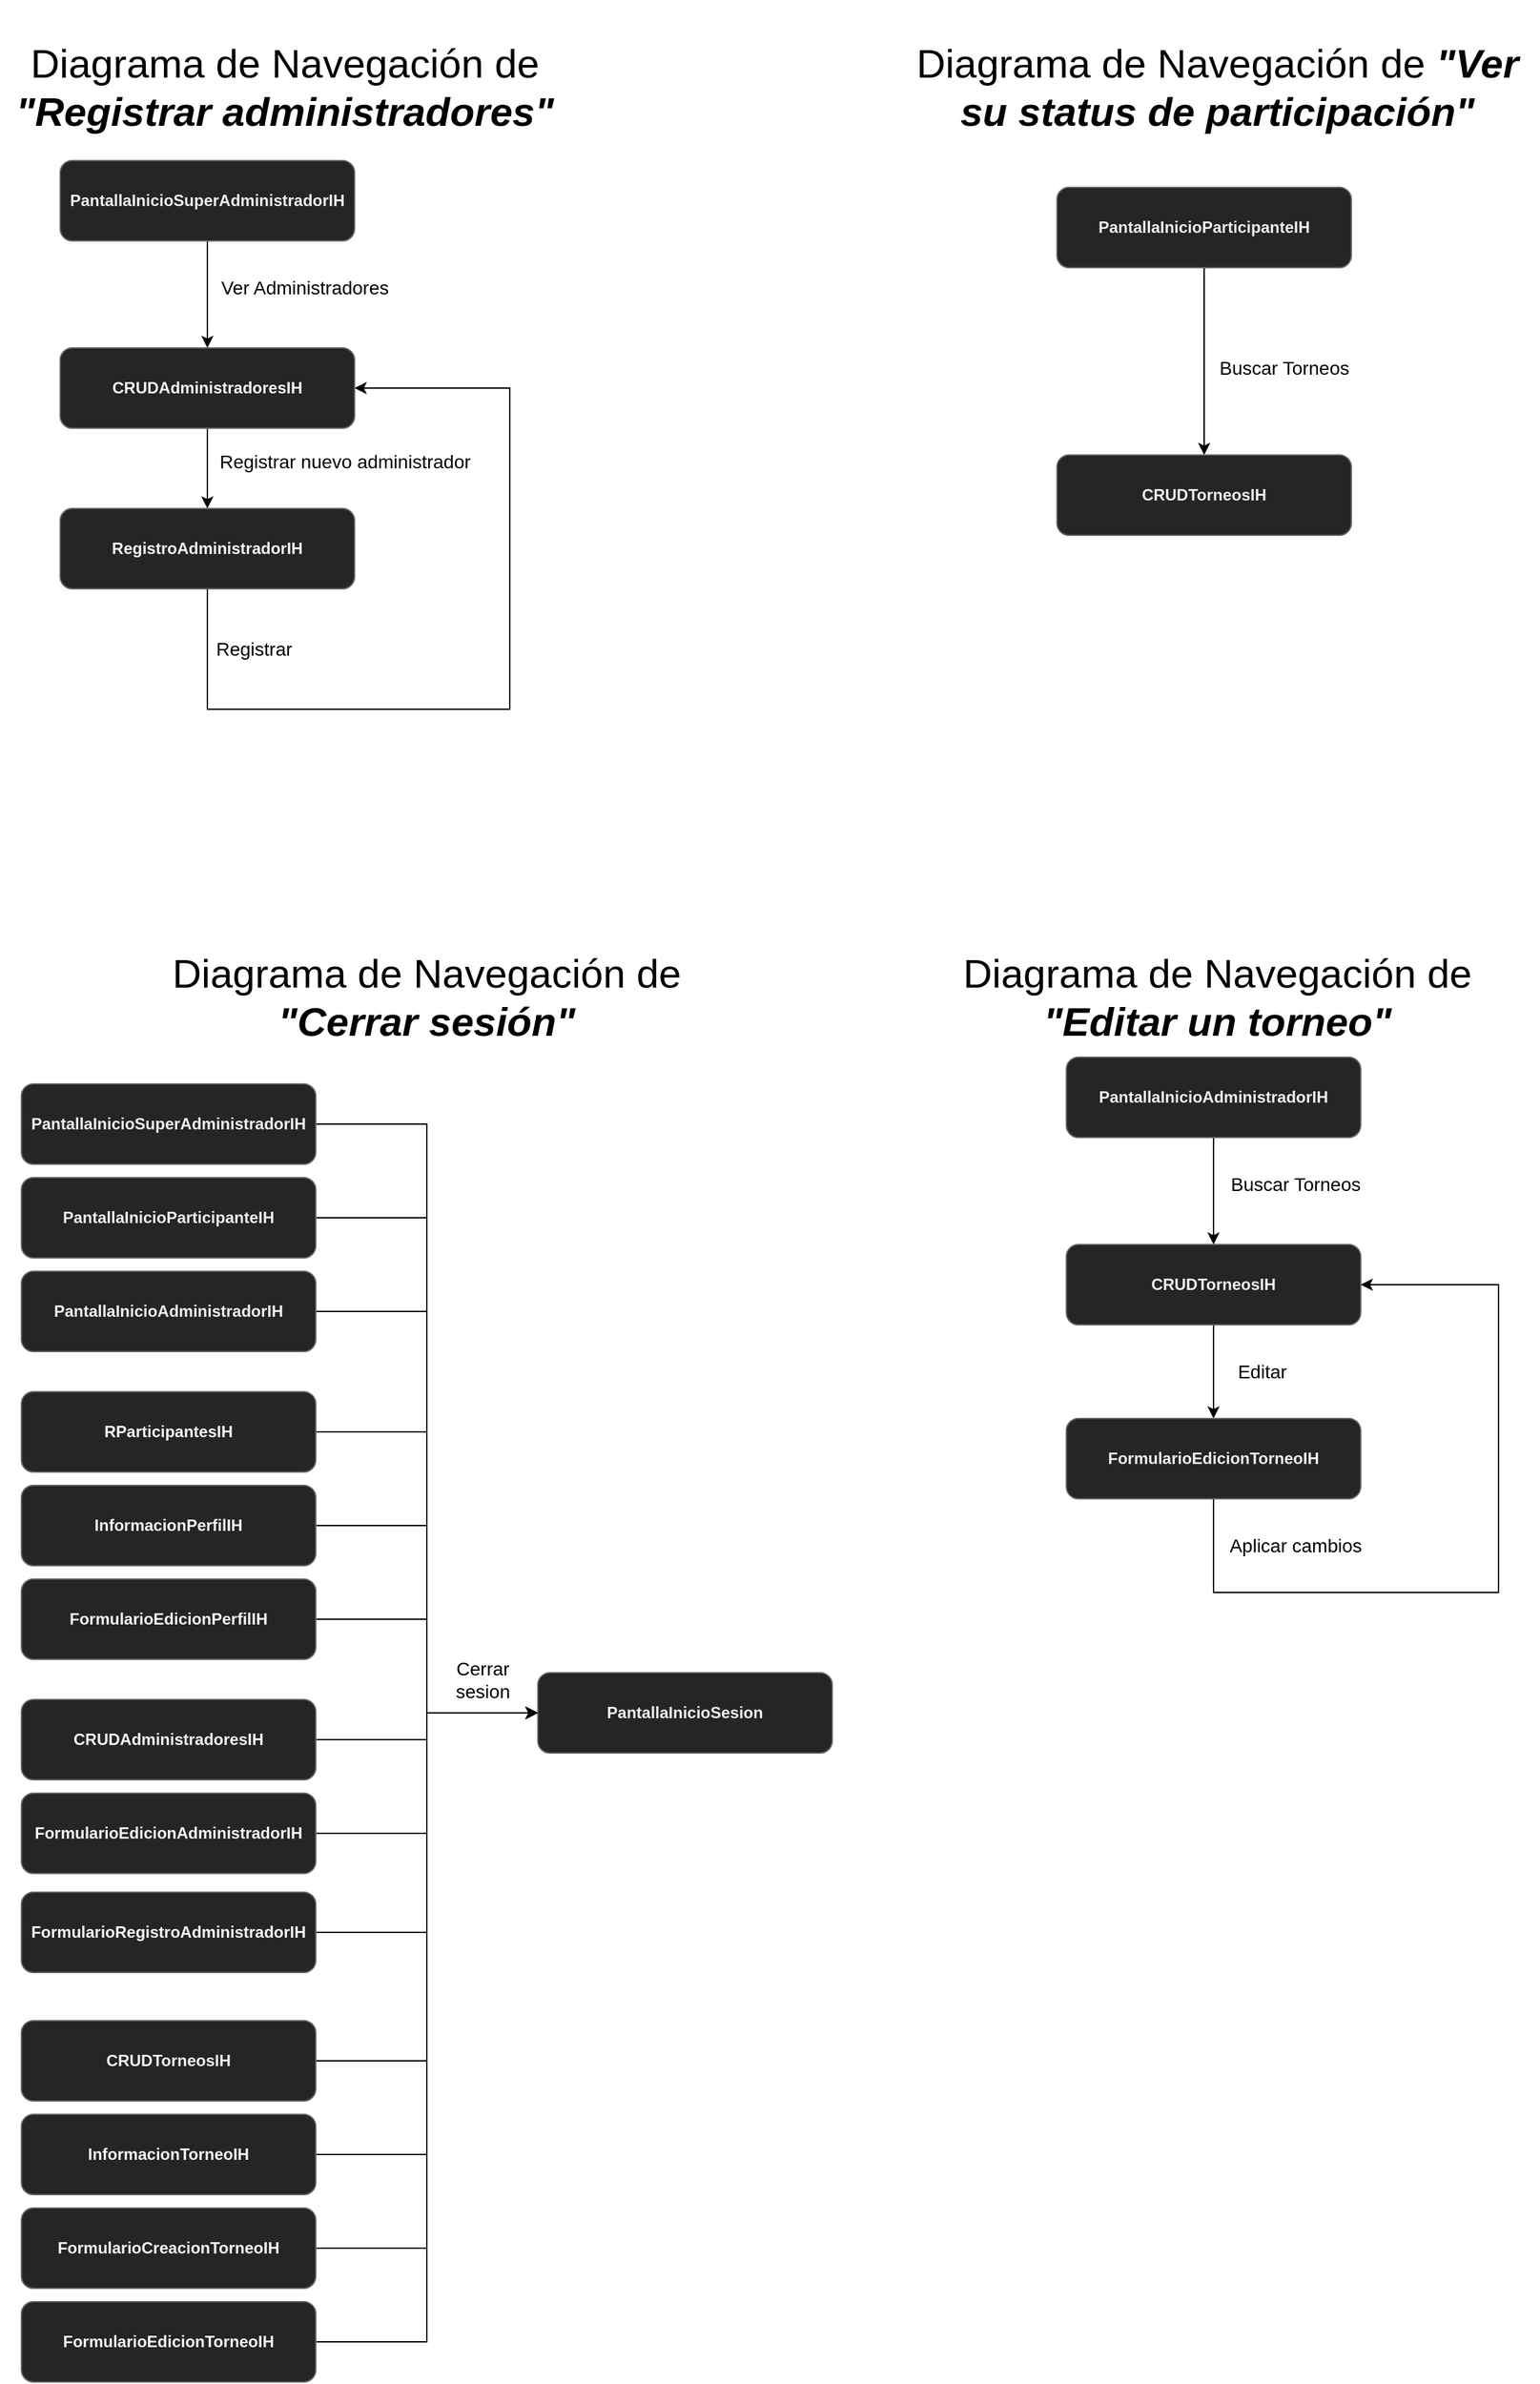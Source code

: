 <mxfile version="22.0.5" type="google">
  <diagram name="Página-1" id="HYWpl91gr8c56R6K4XXr">
    <mxGraphModel grid="1" page="1" gridSize="10" guides="1" tooltips="1" connect="1" arrows="1" fold="1" pageScale="1" pageWidth="827" pageHeight="1169" math="0" shadow="0">
      <root>
        <mxCell id="0" />
        <mxCell id="1" parent="0" />
        <mxCell id="dt1I-XlJXdGVsHYN4rN1-1" value="&lt;font style=&quot;font-size: 30px;&quot;&gt;Diagrama de Navegación de &lt;b&gt;&lt;i&gt;&quot;Registrar administradores&quot;&lt;/i&gt;&lt;/b&gt;&lt;/font&gt;" style="text;html=1;strokeColor=none;fillColor=none;align=center;verticalAlign=middle;whiteSpace=wrap;rounded=0;" vertex="1" parent="1">
          <mxGeometry y="-60" width="426" height="130" as="geometry" />
        </mxCell>
        <mxCell id="zDSkxdUbAERMSYiX7oQX-3" style="edgeStyle=orthogonalEdgeStyle;rounded=0;orthogonalLoop=1;jettySize=auto;html=1;exitX=0.5;exitY=1;exitDx=0;exitDy=0;entryX=0.5;entryY=0;entryDx=0;entryDy=0;" edge="1" parent="1" source="zDSkxdUbAERMSYiX7oQX-1" target="zDSkxdUbAERMSYiX7oQX-2">
          <mxGeometry relative="1" as="geometry" />
        </mxCell>
        <mxCell id="zDSkxdUbAERMSYiX7oQX-1" value="&lt;font color=&quot;#f0f0f0&quot;&gt;&lt;b&gt;PantallaInicioSuperAdministradorIH&lt;/b&gt;&lt;/font&gt;" style="rounded=1;whiteSpace=wrap;html=1;fillColor=#252525;fontColor=#333333;strokeColor=#666666;" vertex="1" parent="1">
          <mxGeometry x="45" y="60" width="220" height="60" as="geometry" />
        </mxCell>
        <mxCell id="zDSkxdUbAERMSYiX7oQX-6" style="edgeStyle=orthogonalEdgeStyle;rounded=0;orthogonalLoop=1;jettySize=auto;html=1;exitX=0.5;exitY=1;exitDx=0;exitDy=0;entryX=0.5;entryY=0;entryDx=0;entryDy=0;" edge="1" parent="1" source="zDSkxdUbAERMSYiX7oQX-2" target="zDSkxdUbAERMSYiX7oQX-5">
          <mxGeometry relative="1" as="geometry" />
        </mxCell>
        <mxCell id="zDSkxdUbAERMSYiX7oQX-2" value="&lt;font color=&quot;#f7f7f7&quot;&gt;&lt;b&gt;CRUDAdministradoresIH&lt;/b&gt;&lt;/font&gt;" style="rounded=1;whiteSpace=wrap;html=1;fillColor=#252525;fontColor=#333333;strokeColor=#666666;" vertex="1" parent="1">
          <mxGeometry x="45" y="200" width="220" height="60" as="geometry" />
        </mxCell>
        <mxCell id="zDSkxdUbAERMSYiX7oQX-4" value="&lt;font style=&quot;font-size: 14px;&quot;&gt;Ver Administradores&lt;/font&gt;" style="text;html=1;strokeColor=none;fillColor=none;align=center;verticalAlign=middle;whiteSpace=wrap;rounded=0;" vertex="1" parent="1">
          <mxGeometry x="155" y="140" width="146" height="30" as="geometry" />
        </mxCell>
        <mxCell id="zDSkxdUbAERMSYiX7oQX-8" style="edgeStyle=orthogonalEdgeStyle;rounded=0;orthogonalLoop=1;jettySize=auto;html=1;exitX=0.5;exitY=1;exitDx=0;exitDy=0;entryX=1;entryY=0.5;entryDx=0;entryDy=0;" edge="1" parent="1" source="zDSkxdUbAERMSYiX7oQX-5" target="zDSkxdUbAERMSYiX7oQX-2">
          <mxGeometry relative="1" as="geometry">
            <Array as="points">
              <mxPoint x="155" y="470" />
              <mxPoint x="381" y="470" />
              <mxPoint x="381" y="230" />
            </Array>
          </mxGeometry>
        </mxCell>
        <mxCell id="zDSkxdUbAERMSYiX7oQX-5" value="&lt;font color=&quot;#f7f7f7&quot;&gt;&lt;b&gt;RegistroAdministradorIH&lt;/b&gt;&lt;/font&gt;" style="rounded=1;whiteSpace=wrap;html=1;fillColor=#252525;fontColor=#333333;strokeColor=#666666;" vertex="1" parent="1">
          <mxGeometry x="45" y="320" width="220" height="60" as="geometry" />
        </mxCell>
        <mxCell id="zDSkxdUbAERMSYiX7oQX-7" value="&lt;font style=&quot;font-size: 14px;&quot;&gt;Registrar nuevo administrador&lt;/font&gt;" style="text;html=1;strokeColor=none;fillColor=none;align=center;verticalAlign=middle;whiteSpace=wrap;rounded=0;" vertex="1" parent="1">
          <mxGeometry x="155" y="270" width="206" height="30" as="geometry" />
        </mxCell>
        <mxCell id="zDSkxdUbAERMSYiX7oQX-9" value="&lt;font style=&quot;font-size: 14px;&quot;&gt;Registrar&lt;/font&gt;" style="text;html=1;strokeColor=none;fillColor=none;align=center;verticalAlign=middle;whiteSpace=wrap;rounded=0;" vertex="1" parent="1">
          <mxGeometry x="155" y="410" width="70" height="30" as="geometry" />
        </mxCell>
        <mxCell id="zDSkxdUbAERMSYiX7oQX-10" value="&lt;font style=&quot;font-size: 30px;&quot;&gt;Diagrama de Navegación de &lt;b&gt;&lt;i&gt;&quot;Cerrar sesión&quot;&lt;/i&gt;&lt;/b&gt;&lt;/font&gt;" style="text;html=1;strokeColor=none;fillColor=none;align=center;verticalAlign=middle;whiteSpace=wrap;rounded=0;" vertex="1" parent="1">
          <mxGeometry x="106" y="620" width="426" height="130" as="geometry" />
        </mxCell>
        <mxCell id="zDSkxdUbAERMSYiX7oQX-12" value="&lt;font color=&quot;#f0f0f0&quot;&gt;&lt;b&gt;PantallaInicioSesion&lt;br&gt;&lt;/b&gt;&lt;/font&gt;" style="rounded=1;whiteSpace=wrap;html=1;fillColor=#252525;fontColor=#333333;strokeColor=#666666;" vertex="1" parent="1">
          <mxGeometry x="402" y="1190" width="220" height="60" as="geometry" />
        </mxCell>
        <mxCell id="zDSkxdUbAERMSYiX7oQX-20" value="&lt;font style=&quot;font-size: 30px;&quot;&gt;Diagrama de Navegación de &lt;b&gt;&lt;i&gt;&quot;Ver su status de participación&quot;&lt;/i&gt;&lt;/b&gt;&lt;/font&gt;" style="text;html=1;strokeColor=none;fillColor=none;align=center;verticalAlign=middle;whiteSpace=wrap;rounded=0;" vertex="1" parent="1">
          <mxGeometry x="670" y="-60" width="480" height="130" as="geometry" />
        </mxCell>
        <mxCell id="zDSkxdUbAERMSYiX7oQX-64" style="edgeStyle=orthogonalEdgeStyle;rounded=0;orthogonalLoop=1;jettySize=auto;html=1;exitX=0.5;exitY=1;exitDx=0;exitDy=0;entryX=0.5;entryY=0;entryDx=0;entryDy=0;" edge="1" parent="1" source="zDSkxdUbAERMSYiX7oQX-22" target="zDSkxdUbAERMSYiX7oQX-24">
          <mxGeometry relative="1" as="geometry" />
        </mxCell>
        <mxCell id="zDSkxdUbAERMSYiX7oQX-22" value="&lt;font color=&quot;#f0f0f0&quot;&gt;&lt;b&gt;PantallaInicioParticipanteIH&lt;/b&gt;&lt;/font&gt;" style="rounded=1;whiteSpace=wrap;html=1;fillColor=#252525;fontColor=#333333;strokeColor=#666666;" vertex="1" parent="1">
          <mxGeometry x="790" y="80" width="220" height="60" as="geometry" />
        </mxCell>
        <mxCell id="zDSkxdUbAERMSYiX7oQX-23" value="&lt;font style=&quot;font-size: 14px;&quot;&gt;Buscar Torneos&lt;br&gt;&lt;/font&gt;" style="text;html=1;strokeColor=none;fillColor=none;align=center;verticalAlign=middle;whiteSpace=wrap;rounded=0;" vertex="1" parent="1">
          <mxGeometry x="900" y="200" width="120" height="30" as="geometry" />
        </mxCell>
        <mxCell id="zDSkxdUbAERMSYiX7oQX-24" value="&lt;font color=&quot;#f0f0f0&quot;&gt;&lt;b&gt;CRUDTorneosIH&lt;br&gt;&lt;/b&gt;&lt;/font&gt;" style="rounded=1;whiteSpace=wrap;html=1;fillColor=#252525;fontColor=#333333;strokeColor=#666666;" vertex="1" parent="1">
          <mxGeometry x="790" y="280" width="220" height="60" as="geometry" />
        </mxCell>
        <mxCell id="zDSkxdUbAERMSYiX7oQX-51" style="edgeStyle=orthogonalEdgeStyle;rounded=0;orthogonalLoop=1;jettySize=auto;html=1;exitX=1;exitY=0.5;exitDx=0;exitDy=0;entryX=0;entryY=0.5;entryDx=0;entryDy=0;" edge="1" parent="1" source="zDSkxdUbAERMSYiX7oQX-30" target="zDSkxdUbAERMSYiX7oQX-12">
          <mxGeometry relative="1" as="geometry" />
        </mxCell>
        <mxCell id="zDSkxdUbAERMSYiX7oQX-30" value="&lt;font color=&quot;#f7f7f7&quot;&gt;&lt;b&gt;CRUDAdministradoresIH&lt;/b&gt;&lt;/font&gt;" style="rounded=1;whiteSpace=wrap;html=1;fillColor=#252525;fontColor=#333333;strokeColor=#666666;" vertex="1" parent="1">
          <mxGeometry x="16" y="1210" width="220" height="60" as="geometry" />
        </mxCell>
        <mxCell id="zDSkxdUbAERMSYiX7oQX-32" style="edgeStyle=orthogonalEdgeStyle;rounded=0;orthogonalLoop=1;jettySize=auto;html=1;exitX=1;exitY=0.5;exitDx=0;exitDy=0;entryX=0;entryY=0.5;entryDx=0;entryDy=0;" edge="1" parent="1" source="zDSkxdUbAERMSYiX7oQX-31" target="zDSkxdUbAERMSYiX7oQX-12">
          <mxGeometry relative="1" as="geometry" />
        </mxCell>
        <mxCell id="zDSkxdUbAERMSYiX7oQX-31" value="&lt;font color=&quot;#f0f0f0&quot;&gt;&lt;b&gt;PantallaInicioSuperAdministradorIH&lt;/b&gt;&lt;/font&gt;" style="rounded=1;whiteSpace=wrap;html=1;fillColor=#252525;fontColor=#333333;strokeColor=#666666;" vertex="1" parent="1">
          <mxGeometry x="16" y="750" width="220" height="60" as="geometry" />
        </mxCell>
        <mxCell id="zDSkxdUbAERMSYiX7oQX-35" style="edgeStyle=orthogonalEdgeStyle;rounded=0;orthogonalLoop=1;jettySize=auto;html=1;exitX=1;exitY=0.5;exitDx=0;exitDy=0;entryX=0;entryY=0.5;entryDx=0;entryDy=0;" edge="1" parent="1" source="zDSkxdUbAERMSYiX7oQX-33" target="zDSkxdUbAERMSYiX7oQX-12">
          <mxGeometry relative="1" as="geometry" />
        </mxCell>
        <mxCell id="zDSkxdUbAERMSYiX7oQX-33" value="&lt;font color=&quot;#f0f0f0&quot;&gt;&lt;b&gt;PantallaInicioParticipanteIH&lt;/b&gt;&lt;/font&gt;" style="rounded=1;whiteSpace=wrap;html=1;fillColor=#252525;fontColor=#333333;strokeColor=#666666;" vertex="1" parent="1">
          <mxGeometry x="16" y="820" width="220" height="60" as="geometry" />
        </mxCell>
        <mxCell id="zDSkxdUbAERMSYiX7oQX-36" style="edgeStyle=orthogonalEdgeStyle;rounded=0;orthogonalLoop=1;jettySize=auto;html=1;exitX=1;exitY=0.5;exitDx=0;exitDy=0;entryX=0;entryY=0.5;entryDx=0;entryDy=0;" edge="1" parent="1" source="zDSkxdUbAERMSYiX7oQX-34" target="zDSkxdUbAERMSYiX7oQX-12">
          <mxGeometry relative="1" as="geometry">
            <mxPoint x="536" y="830" as="targetPoint" />
          </mxGeometry>
        </mxCell>
        <mxCell id="zDSkxdUbAERMSYiX7oQX-34" value="&lt;font color=&quot;#f0f0f0&quot;&gt;&lt;b&gt;PantallaInicioAdministradorIH&lt;/b&gt;&lt;/font&gt;" style="rounded=1;whiteSpace=wrap;html=1;fillColor=#252525;fontColor=#333333;strokeColor=#666666;" vertex="1" parent="1">
          <mxGeometry x="16" y="890" width="220" height="60" as="geometry" />
        </mxCell>
        <mxCell id="zDSkxdUbAERMSYiX7oQX-56" style="edgeStyle=orthogonalEdgeStyle;rounded=0;orthogonalLoop=1;jettySize=auto;html=1;exitX=1;exitY=0.5;exitDx=0;exitDy=0;entryX=0;entryY=0.5;entryDx=0;entryDy=0;" edge="1" parent="1" source="zDSkxdUbAERMSYiX7oQX-38" target="zDSkxdUbAERMSYiX7oQX-12">
          <mxGeometry relative="1" as="geometry" />
        </mxCell>
        <mxCell id="zDSkxdUbAERMSYiX7oQX-38" value="&lt;font color=&quot;#f0f0f0&quot;&gt;&lt;b&gt;CRUDTorneosIH&lt;br&gt;&lt;/b&gt;&lt;/font&gt;" style="rounded=1;whiteSpace=wrap;html=1;fillColor=#252525;fontColor=#333333;strokeColor=#666666;" vertex="1" parent="1">
          <mxGeometry x="16" y="1450" width="220" height="60" as="geometry" />
        </mxCell>
        <mxCell id="zDSkxdUbAERMSYiX7oQX-52" style="edgeStyle=orthogonalEdgeStyle;rounded=0;orthogonalLoop=1;jettySize=auto;html=1;exitX=1;exitY=0.5;exitDx=0;exitDy=0;entryX=0;entryY=0.5;entryDx=0;entryDy=0;" edge="1" parent="1" source="zDSkxdUbAERMSYiX7oQX-39" target="zDSkxdUbAERMSYiX7oQX-12">
          <mxGeometry relative="1" as="geometry">
            <mxPoint x="1056" y="1450" as="targetPoint" />
          </mxGeometry>
        </mxCell>
        <mxCell id="zDSkxdUbAERMSYiX7oQX-39" value="&lt;font color=&quot;#f7f7f7&quot;&gt;&lt;b&gt;FormularioEdicionAdministradorIH&lt;br&gt;&lt;/b&gt;&lt;/font&gt;" style="rounded=1;whiteSpace=wrap;html=1;fillColor=#252525;fontColor=#333333;strokeColor=#666666;" vertex="1" parent="1">
          <mxGeometry x="16" y="1280" width="220" height="60" as="geometry" />
        </mxCell>
        <mxCell id="zDSkxdUbAERMSYiX7oQX-49" style="edgeStyle=orthogonalEdgeStyle;rounded=0;orthogonalLoop=1;jettySize=auto;html=1;exitX=1;exitY=0.5;exitDx=0;exitDy=0;entryX=0;entryY=0.5;entryDx=0;entryDy=0;" edge="1" parent="1" source="zDSkxdUbAERMSYiX7oQX-40" target="zDSkxdUbAERMSYiX7oQX-12">
          <mxGeometry relative="1" as="geometry">
            <mxPoint x="1076" y="1020" as="targetPoint" />
          </mxGeometry>
        </mxCell>
        <mxCell id="zDSkxdUbAERMSYiX7oQX-40" value="&lt;font color=&quot;#f7f7f7&quot;&gt;&lt;b&gt;InformacionPerfilIH&lt;br&gt;&lt;/b&gt;&lt;/font&gt;" style="rounded=1;whiteSpace=wrap;html=1;fillColor=#252525;fontColor=#333333;strokeColor=#666666;" vertex="1" parent="1">
          <mxGeometry x="16" y="1050" width="220" height="60" as="geometry" />
        </mxCell>
        <mxCell id="zDSkxdUbAERMSYiX7oQX-48" style="edgeStyle=orthogonalEdgeStyle;rounded=0;orthogonalLoop=1;jettySize=auto;html=1;exitX=1;exitY=0.5;exitDx=0;exitDy=0;entryX=0;entryY=0.5;entryDx=0;entryDy=0;" edge="1" parent="1" source="zDSkxdUbAERMSYiX7oQX-41" target="zDSkxdUbAERMSYiX7oQX-12">
          <mxGeometry relative="1" as="geometry" />
        </mxCell>
        <mxCell id="zDSkxdUbAERMSYiX7oQX-41" value="&lt;font color=&quot;#f7f7f7&quot;&gt;&lt;b&gt;RParticipantesIH&lt;/b&gt;&lt;/font&gt;" style="rounded=1;whiteSpace=wrap;html=1;fillColor=#252525;fontColor=#333333;strokeColor=#666666;" vertex="1" parent="1">
          <mxGeometry x="16" y="980" width="220" height="60" as="geometry" />
        </mxCell>
        <mxCell id="zDSkxdUbAERMSYiX7oQX-55" style="edgeStyle=orthogonalEdgeStyle;rounded=0;orthogonalLoop=1;jettySize=auto;html=1;exitX=1;exitY=0.5;exitDx=0;exitDy=0;entryX=0;entryY=0.5;entryDx=0;entryDy=0;" edge="1" parent="1" source="zDSkxdUbAERMSYiX7oQX-42" target="zDSkxdUbAERMSYiX7oQX-12">
          <mxGeometry relative="1" as="geometry">
            <mxPoint x="1046" y="1490" as="targetPoint" />
          </mxGeometry>
        </mxCell>
        <mxCell id="zDSkxdUbAERMSYiX7oQX-42" value="&lt;font color=&quot;#f7f7f7&quot;&gt;&lt;b&gt;FormularioCreacionTorneoIH&lt;br&gt;&lt;/b&gt;&lt;/font&gt;" style="rounded=1;whiteSpace=wrap;html=1;fillColor=#252525;fontColor=#333333;strokeColor=#666666;" vertex="1" parent="1">
          <mxGeometry x="16" y="1590" width="220" height="60" as="geometry" />
        </mxCell>
        <mxCell id="zDSkxdUbAERMSYiX7oQX-50" style="edgeStyle=orthogonalEdgeStyle;rounded=0;orthogonalLoop=1;jettySize=auto;html=1;exitX=1;exitY=0.5;exitDx=0;exitDy=0;entryX=0;entryY=0.5;entryDx=0;entryDy=0;" edge="1" parent="1" source="zDSkxdUbAERMSYiX7oQX-43" target="zDSkxdUbAERMSYiX7oQX-12">
          <mxGeometry relative="1" as="geometry" />
        </mxCell>
        <mxCell id="zDSkxdUbAERMSYiX7oQX-43" value="&lt;font color=&quot;#f7f7f7&quot;&gt;&lt;b&gt;FormularioEdicionPerfilIH&lt;br&gt;&lt;/b&gt;&lt;/font&gt;" style="rounded=1;whiteSpace=wrap;html=1;fillColor=#252525;fontColor=#333333;strokeColor=#666666;" vertex="1" parent="1">
          <mxGeometry x="16" y="1120" width="220" height="60" as="geometry" />
        </mxCell>
        <mxCell id="zDSkxdUbAERMSYiX7oQX-53" style="edgeStyle=orthogonalEdgeStyle;rounded=0;orthogonalLoop=1;jettySize=auto;html=1;exitX=1;exitY=0.5;exitDx=0;exitDy=0;entryX=0;entryY=0.5;entryDx=0;entryDy=0;" edge="1" parent="1" source="zDSkxdUbAERMSYiX7oQX-44" target="zDSkxdUbAERMSYiX7oQX-12">
          <mxGeometry relative="1" as="geometry" />
        </mxCell>
        <mxCell id="zDSkxdUbAERMSYiX7oQX-44" value="&lt;font color=&quot;#f7f7f7&quot;&gt;&lt;b&gt;FormularioRegistroAdministradorIH&lt;br&gt;&lt;/b&gt;&lt;/font&gt;" style="rounded=1;whiteSpace=wrap;html=1;fillColor=#252525;fontColor=#333333;strokeColor=#666666;" vertex="1" parent="1">
          <mxGeometry x="16" y="1354" width="220" height="60" as="geometry" />
        </mxCell>
        <mxCell id="zDSkxdUbAERMSYiX7oQX-54" style="edgeStyle=orthogonalEdgeStyle;rounded=0;orthogonalLoop=1;jettySize=auto;html=1;exitX=1;exitY=0.5;exitDx=0;exitDy=0;entryX=0;entryY=0.5;entryDx=0;entryDy=0;" edge="1" parent="1" source="zDSkxdUbAERMSYiX7oQX-45" target="zDSkxdUbAERMSYiX7oQX-12">
          <mxGeometry relative="1" as="geometry" />
        </mxCell>
        <mxCell id="zDSkxdUbAERMSYiX7oQX-45" value="&lt;font color=&quot;#f7f7f7&quot;&gt;&lt;b&gt;InformacionTorneoIH&lt;br&gt;&lt;/b&gt;&lt;/font&gt;" style="rounded=1;whiteSpace=wrap;html=1;fillColor=#252525;fontColor=#333333;strokeColor=#666666;" vertex="1" parent="1">
          <mxGeometry x="16" y="1520" width="220" height="60" as="geometry" />
        </mxCell>
        <mxCell id="zDSkxdUbAERMSYiX7oQX-57" style="edgeStyle=orthogonalEdgeStyle;rounded=0;orthogonalLoop=1;jettySize=auto;html=1;exitX=1;exitY=0.5;exitDx=0;exitDy=0;entryX=0;entryY=0.5;entryDx=0;entryDy=0;" edge="1" parent="1" source="zDSkxdUbAERMSYiX7oQX-46" target="zDSkxdUbAERMSYiX7oQX-12">
          <mxGeometry relative="1" as="geometry" />
        </mxCell>
        <mxCell id="zDSkxdUbAERMSYiX7oQX-46" value="&lt;font color=&quot;#f7f7f7&quot;&gt;&lt;b&gt;FormularioEdicionTorneoIH&lt;br&gt;&lt;/b&gt;&lt;/font&gt;" style="rounded=1;whiteSpace=wrap;html=1;fillColor=#252525;fontColor=#333333;strokeColor=#666666;" vertex="1" parent="1">
          <mxGeometry x="16" y="1660" width="220" height="60" as="geometry" />
        </mxCell>
        <mxCell id="zDSkxdUbAERMSYiX7oQX-58" value="&lt;font style=&quot;font-size: 14px;&quot;&gt;Cerrar sesion&lt;/font&gt;" style="text;html=1;strokeColor=none;fillColor=none;align=center;verticalAlign=middle;whiteSpace=wrap;rounded=0;" vertex="1" parent="1">
          <mxGeometry x="326" y="1180" width="70" height="30" as="geometry" />
        </mxCell>
        <mxCell id="zDSkxdUbAERMSYiX7oQX-59" value="&lt;font style=&quot;font-size: 30px;&quot;&gt;Diagrama de Navegación de &lt;b&gt;&lt;i&gt;&quot;Editar un torneo&quot;&lt;/i&gt;&lt;/b&gt;&lt;/font&gt;" style="text;html=1;strokeColor=none;fillColor=none;align=center;verticalAlign=middle;whiteSpace=wrap;rounded=0;" vertex="1" parent="1">
          <mxGeometry x="697" y="620" width="426" height="130" as="geometry" />
        </mxCell>
        <mxCell id="zDSkxdUbAERMSYiX7oQX-60" style="edgeStyle=orthogonalEdgeStyle;rounded=0;orthogonalLoop=1;jettySize=auto;html=1;exitX=0.5;exitY=1;exitDx=0;exitDy=0;entryX=0.5;entryY=0;entryDx=0;entryDy=0;" edge="1" parent="1" source="zDSkxdUbAERMSYiX7oQX-61" target="zDSkxdUbAERMSYiX7oQX-63">
          <mxGeometry relative="1" as="geometry">
            <mxPoint x="907.0" y="870" as="targetPoint" />
          </mxGeometry>
        </mxCell>
        <mxCell id="zDSkxdUbAERMSYiX7oQX-61" value="&lt;font color=&quot;#f0f0f0&quot;&gt;&lt;b&gt;PantallaInicioAdministradorIH&lt;/b&gt;&lt;/font&gt;" style="rounded=1;whiteSpace=wrap;html=1;fillColor=#252525;fontColor=#333333;strokeColor=#666666;" vertex="1" parent="1">
          <mxGeometry x="797" y="730" width="220" height="60" as="geometry" />
        </mxCell>
        <mxCell id="zDSkxdUbAERMSYiX7oQX-62" value="&lt;font style=&quot;font-size: 14px;&quot;&gt;Buscar Torneos&lt;br&gt;&lt;/font&gt;" style="text;html=1;strokeColor=none;fillColor=none;align=center;verticalAlign=middle;whiteSpace=wrap;rounded=0;" vertex="1" parent="1">
          <mxGeometry x="907" y="810" width="123" height="30" as="geometry" />
        </mxCell>
        <mxCell id="zDSkxdUbAERMSYiX7oQX-66" style="edgeStyle=orthogonalEdgeStyle;rounded=0;orthogonalLoop=1;jettySize=auto;html=1;exitX=0.5;exitY=1;exitDx=0;exitDy=0;entryX=0.5;entryY=0;entryDx=0;entryDy=0;" edge="1" parent="1" source="zDSkxdUbAERMSYiX7oQX-63" target="zDSkxdUbAERMSYiX7oQX-65">
          <mxGeometry relative="1" as="geometry" />
        </mxCell>
        <mxCell id="zDSkxdUbAERMSYiX7oQX-63" value="&lt;font color=&quot;#f0f0f0&quot;&gt;&lt;b&gt;CRUDTorneosIH&lt;br&gt;&lt;/b&gt;&lt;/font&gt;" style="rounded=1;whiteSpace=wrap;html=1;fillColor=#252525;fontColor=#333333;strokeColor=#666666;" vertex="1" parent="1">
          <mxGeometry x="797" y="870" width="220" height="60" as="geometry" />
        </mxCell>
        <mxCell id="zDSkxdUbAERMSYiX7oQX-68" style="edgeStyle=orthogonalEdgeStyle;rounded=0;orthogonalLoop=1;jettySize=auto;html=1;exitX=0.5;exitY=1;exitDx=0;exitDy=0;entryX=1;entryY=0.5;entryDx=0;entryDy=0;" edge="1" parent="1" source="zDSkxdUbAERMSYiX7oQX-65" target="zDSkxdUbAERMSYiX7oQX-63">
          <mxGeometry relative="1" as="geometry">
            <Array as="points">
              <mxPoint x="907" y="1130" />
              <mxPoint x="1120" y="1130" />
              <mxPoint x="1120" y="900" />
            </Array>
          </mxGeometry>
        </mxCell>
        <mxCell id="zDSkxdUbAERMSYiX7oQX-65" value="&lt;font color=&quot;#f0f0f0&quot;&gt;&lt;b&gt;FormularioEdicionTorneoIH&lt;br&gt;&lt;/b&gt;&lt;/font&gt;" style="rounded=1;whiteSpace=wrap;html=1;fillColor=#252525;fontColor=#333333;strokeColor=#666666;" vertex="1" parent="1">
          <mxGeometry x="797" y="1000" width="220" height="60" as="geometry" />
        </mxCell>
        <mxCell id="zDSkxdUbAERMSYiX7oQX-67" value="&lt;font style=&quot;font-size: 14px;&quot;&gt;Editar&lt;br&gt;&lt;/font&gt;" style="text;html=1;strokeColor=none;fillColor=none;align=center;verticalAlign=middle;whiteSpace=wrap;rounded=0;" vertex="1" parent="1">
          <mxGeometry x="907" y="950" width="73" height="30" as="geometry" />
        </mxCell>
        <mxCell id="zDSkxdUbAERMSYiX7oQX-69" value="&lt;font style=&quot;font-size: 14px;&quot;&gt;Aplicar cambios&lt;br&gt;&lt;/font&gt;" style="text;html=1;strokeColor=none;fillColor=none;align=center;verticalAlign=middle;whiteSpace=wrap;rounded=0;" vertex="1" parent="1">
          <mxGeometry x="907" y="1080" width="123" height="30" as="geometry" />
        </mxCell>
      </root>
    </mxGraphModel>
  </diagram>
</mxfile>
